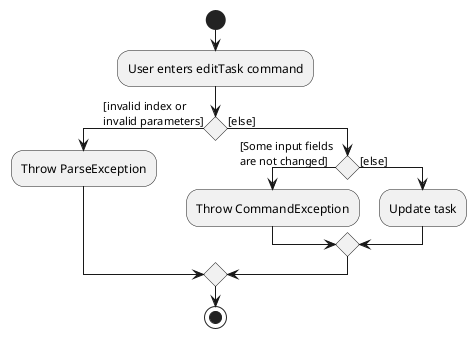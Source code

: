 @startuml
start
:User enters editTask command;

if () then ([invalid index or \ninvalid parameters])
    :Throw ParseException;

else ([else])

    if () then ([Some input fields \nare not changed])
        :Throw CommandException;
    else ([else])
        :Update task;
    endif

endif
stop
@enduml
